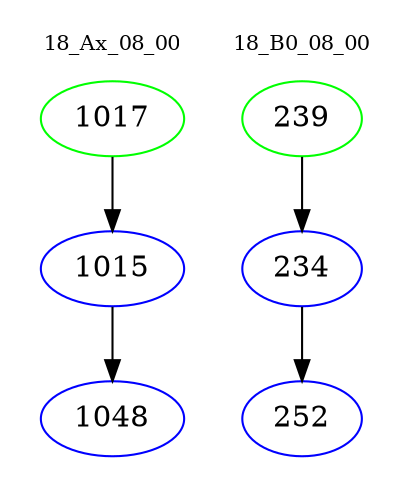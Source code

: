 digraph{
subgraph cluster_0 {
color = white
label = "18_Ax_08_00";
fontsize=10;
T0_1017 [label="1017", color="green"]
T0_1017 -> T0_1015 [color="black"]
T0_1015 [label="1015", color="blue"]
T0_1015 -> T0_1048 [color="black"]
T0_1048 [label="1048", color="blue"]
}
subgraph cluster_1 {
color = white
label = "18_B0_08_00";
fontsize=10;
T1_239 [label="239", color="green"]
T1_239 -> T1_234 [color="black"]
T1_234 [label="234", color="blue"]
T1_234 -> T1_252 [color="black"]
T1_252 [label="252", color="blue"]
}
}

